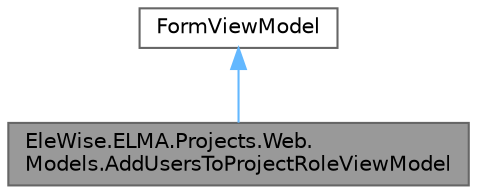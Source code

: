 digraph "EleWise.ELMA.Projects.Web.Models.AddUsersToProjectRoleViewModel"
{
 // LATEX_PDF_SIZE
  bgcolor="transparent";
  edge [fontname=Helvetica,fontsize=10,labelfontname=Helvetica,labelfontsize=10];
  node [fontname=Helvetica,fontsize=10,shape=box,height=0.2,width=0.4];
  Node1 [id="Node000001",label="EleWise.ELMA.Projects.Web.\lModels.AddUsersToProjectRoleViewModel",height=0.2,width=0.4,color="gray40", fillcolor="grey60", style="filled", fontcolor="black",tooltip="Модель для действия \"Добавить пользователей в проектную роль\"."];
  Node2 -> Node1 [id="edge1_Node000001_Node000002",dir="back",color="steelblue1",style="solid",tooltip=" "];
  Node2 [id="Node000002",label="FormViewModel",height=0.2,width=0.4,color="gray40", fillcolor="white", style="filled",tooltip=" "];
}

